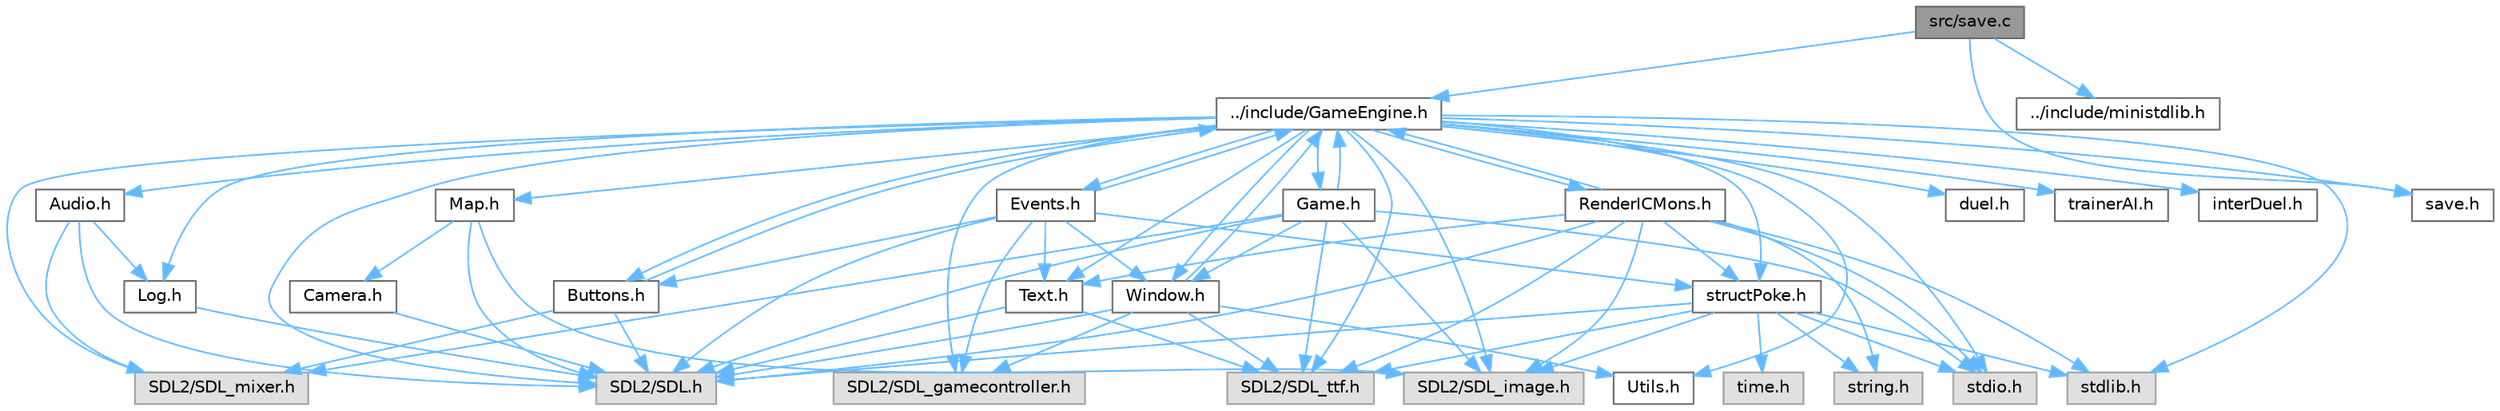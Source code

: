digraph "src/save.c"
{
 // LATEX_PDF_SIZE
  bgcolor="transparent";
  edge [fontname=Helvetica,fontsize=10,labelfontname=Helvetica,labelfontsize=10];
  node [fontname=Helvetica,fontsize=10,shape=box,height=0.2,width=0.4];
  Node1 [id="Node000001",label="src/save.c",height=0.2,width=0.4,color="gray40", fillcolor="grey60", style="filled", fontcolor="black",tooltip=" "];
  Node1 -> Node2 [id="edge74_Node000001_Node000002",color="steelblue1",style="solid",tooltip=" "];
  Node2 [id="Node000002",label="../include/GameEngine.h",height=0.2,width=0.4,color="grey40", fillcolor="white", style="filled",URL="$d7/d1f/GameEngine_8h.html",tooltip=" "];
  Node2 -> Node3 [id="edge75_Node000002_Node000003",color="steelblue1",style="solid",tooltip=" "];
  Node3 [id="Node000003",label="SDL2/SDL.h",height=0.2,width=0.4,color="grey60", fillcolor="#E0E0E0", style="filled",tooltip=" "];
  Node2 -> Node4 [id="edge76_Node000002_Node000004",color="steelblue1",style="solid",tooltip=" "];
  Node4 [id="Node000004",label="SDL2/SDL_mixer.h",height=0.2,width=0.4,color="grey60", fillcolor="#E0E0E0", style="filled",tooltip=" "];
  Node2 -> Node5 [id="edge77_Node000002_Node000005",color="steelblue1",style="solid",tooltip=" "];
  Node5 [id="Node000005",label="SDL2/SDL_image.h",height=0.2,width=0.4,color="grey60", fillcolor="#E0E0E0", style="filled",tooltip=" "];
  Node2 -> Node6 [id="edge78_Node000002_Node000006",color="steelblue1",style="solid",tooltip=" "];
  Node6 [id="Node000006",label="SDL2/SDL_ttf.h",height=0.2,width=0.4,color="grey60", fillcolor="#E0E0E0", style="filled",tooltip=" "];
  Node2 -> Node7 [id="edge79_Node000002_Node000007",color="steelblue1",style="solid",tooltip=" "];
  Node7 [id="Node000007",label="SDL2/SDL_gamecontroller.h",height=0.2,width=0.4,color="grey60", fillcolor="#E0E0E0", style="filled",tooltip=" "];
  Node2 -> Node8 [id="edge80_Node000002_Node000008",color="steelblue1",style="solid",tooltip=" "];
  Node8 [id="Node000008",label="stdio.h",height=0.2,width=0.4,color="grey60", fillcolor="#E0E0E0", style="filled",tooltip=" "];
  Node2 -> Node9 [id="edge81_Node000002_Node000009",color="steelblue1",style="solid",tooltip=" "];
  Node9 [id="Node000009",label="stdlib.h",height=0.2,width=0.4,color="grey60", fillcolor="#E0E0E0", style="filled",tooltip=" "];
  Node2 -> Node10 [id="edge82_Node000002_Node000010",color="steelblue1",style="solid",tooltip=" "];
  Node10 [id="Node000010",label="Log.h",height=0.2,width=0.4,color="grey40", fillcolor="white", style="filled",URL="$d1/d45/Log_8h.html",tooltip=" "];
  Node10 -> Node3 [id="edge83_Node000010_Node000003",color="steelblue1",style="solid",tooltip=" "];
  Node2 -> Node11 [id="edge84_Node000002_Node000011",color="steelblue1",style="solid",tooltip=" "];
  Node11 [id="Node000011",label="Audio.h",height=0.2,width=0.4,color="grey40", fillcolor="white", style="filled",URL="$d8/daa/Audio_8h.html",tooltip=" "];
  Node11 -> Node10 [id="edge85_Node000011_Node000010",color="steelblue1",style="solid",tooltip=" "];
  Node11 -> Node4 [id="edge86_Node000011_Node000004",color="steelblue1",style="solid",tooltip=" "];
  Node11 -> Node3 [id="edge87_Node000011_Node000003",color="steelblue1",style="solid",tooltip=" "];
  Node2 -> Node12 [id="edge88_Node000002_Node000012",color="steelblue1",style="solid",tooltip=" "];
  Node12 [id="Node000012",label="Buttons.h",height=0.2,width=0.4,color="grey40", fillcolor="white", style="filled",URL="$d3/d70/Buttons_8h.html",tooltip=" "];
  Node12 -> Node3 [id="edge89_Node000012_Node000003",color="steelblue1",style="solid",tooltip=" "];
  Node12 -> Node4 [id="edge90_Node000012_Node000004",color="steelblue1",style="solid",tooltip=" "];
  Node12 -> Node2 [id="edge91_Node000012_Node000002",color="steelblue1",style="solid",tooltip=" "];
  Node2 -> Node13 [id="edge92_Node000002_Node000013",color="steelblue1",style="solid",tooltip=" "];
  Node13 [id="Node000013",label="structPoke.h",height=0.2,width=0.4,color="grey40", fillcolor="white", style="filled",URL="$da/d71/structPoke_8h.html",tooltip=" "];
  Node13 -> Node8 [id="edge93_Node000013_Node000008",color="steelblue1",style="solid",tooltip=" "];
  Node13 -> Node9 [id="edge94_Node000013_Node000009",color="steelblue1",style="solid",tooltip=" "];
  Node13 -> Node14 [id="edge95_Node000013_Node000014",color="steelblue1",style="solid",tooltip=" "];
  Node14 [id="Node000014",label="time.h",height=0.2,width=0.4,color="grey60", fillcolor="#E0E0E0", style="filled",tooltip=" "];
  Node13 -> Node15 [id="edge96_Node000013_Node000015",color="steelblue1",style="solid",tooltip=" "];
  Node15 [id="Node000015",label="string.h",height=0.2,width=0.4,color="grey60", fillcolor="#E0E0E0", style="filled",tooltip=" "];
  Node13 -> Node3 [id="edge97_Node000013_Node000003",color="steelblue1",style="solid",tooltip=" "];
  Node13 -> Node5 [id="edge98_Node000013_Node000005",color="steelblue1",style="solid",tooltip=" "];
  Node13 -> Node6 [id="edge99_Node000013_Node000006",color="steelblue1",style="solid",tooltip=" "];
  Node2 -> Node16 [id="edge100_Node000002_Node000016",color="steelblue1",style="solid",tooltip=" "];
  Node16 [id="Node000016",label="duel.h",height=0.2,width=0.4,color="grey40", fillcolor="white", style="filled",URL="$d6/d8e/duel_8h.html",tooltip=" "];
  Node2 -> Node17 [id="edge101_Node000002_Node000017",color="steelblue1",style="solid",tooltip=" "];
  Node17 [id="Node000017",label="trainerAI.h",height=0.2,width=0.4,color="grey40", fillcolor="white", style="filled",URL="$df/d27/trainerAI_8h.html",tooltip=" "];
  Node2 -> Node18 [id="edge102_Node000002_Node000018",color="steelblue1",style="solid",tooltip=" "];
  Node18 [id="Node000018",label="save.h",height=0.2,width=0.4,color="grey40", fillcolor="white", style="filled",URL="$d5/d5e/save_8h.html",tooltip=" "];
  Node2 -> Node19 [id="edge103_Node000002_Node000019",color="steelblue1",style="solid",tooltip=" "];
  Node19 [id="Node000019",label="interDuel.h",height=0.2,width=0.4,color="grey40", fillcolor="white", style="filled",URL="$da/d1d/interDuel_8h.html",tooltip=" "];
  Node2 -> Node20 [id="edge104_Node000002_Node000020",color="steelblue1",style="solid",tooltip=" "];
  Node20 [id="Node000020",label="Utils.h",height=0.2,width=0.4,color="grey40", fillcolor="white", style="filled",URL="$d9/ded/Utils_8h.html",tooltip=" "];
  Node2 -> Node21 [id="edge105_Node000002_Node000021",color="steelblue1",style="solid",tooltip=" "];
  Node21 [id="Node000021",label="Text.h",height=0.2,width=0.4,color="grey40", fillcolor="white", style="filled",URL="$d6/d35/Text_8h.html",tooltip=" "];
  Node21 -> Node3 [id="edge106_Node000021_Node000003",color="steelblue1",style="solid",tooltip=" "];
  Node21 -> Node6 [id="edge107_Node000021_Node000006",color="steelblue1",style="solid",tooltip=" "];
  Node2 -> Node22 [id="edge108_Node000002_Node000022",color="steelblue1",style="solid",tooltip=" "];
  Node22 [id="Node000022",label="Window.h",height=0.2,width=0.4,color="grey40", fillcolor="white", style="filled",URL="$d3/ded/Window_8h.html",tooltip=" "];
  Node22 -> Node3 [id="edge109_Node000022_Node000003",color="steelblue1",style="solid",tooltip=" "];
  Node22 -> Node6 [id="edge110_Node000022_Node000006",color="steelblue1",style="solid",tooltip=" "];
  Node22 -> Node7 [id="edge111_Node000022_Node000007",color="steelblue1",style="solid",tooltip=" "];
  Node22 -> Node2 [id="edge112_Node000022_Node000002",color="steelblue1",style="solid",tooltip=" "];
  Node22 -> Node20 [id="edge113_Node000022_Node000020",color="steelblue1",style="solid",tooltip=" "];
  Node2 -> Node23 [id="edge114_Node000002_Node000023",color="steelblue1",style="solid",tooltip=" "];
  Node23 [id="Node000023",label="Map.h",height=0.2,width=0.4,color="grey40", fillcolor="white", style="filled",URL="$df/d79/Map_8h.html",tooltip=" "];
  Node23 -> Node3 [id="edge115_Node000023_Node000003",color="steelblue1",style="solid",tooltip=" "];
  Node23 -> Node5 [id="edge116_Node000023_Node000005",color="steelblue1",style="solid",tooltip=" "];
  Node23 -> Node24 [id="edge117_Node000023_Node000024",color="steelblue1",style="solid",tooltip=" "];
  Node24 [id="Node000024",label="Camera.h",height=0.2,width=0.4,color="grey40", fillcolor="white", style="filled",URL="$dd/de4/Camera_8h.html",tooltip=" "];
  Node24 -> Node3 [id="edge118_Node000024_Node000003",color="steelblue1",style="solid",tooltip=" "];
  Node2 -> Node25 [id="edge119_Node000002_Node000025",color="steelblue1",style="solid",tooltip=" "];
  Node25 [id="Node000025",label="Game.h",height=0.2,width=0.4,color="grey40", fillcolor="white", style="filled",URL="$d3/d5f/Game_8h.html",tooltip=" "];
  Node25 -> Node3 [id="edge120_Node000025_Node000003",color="steelblue1",style="solid",tooltip=" "];
  Node25 -> Node4 [id="edge121_Node000025_Node000004",color="steelblue1",style="solid",tooltip=" "];
  Node25 -> Node5 [id="edge122_Node000025_Node000005",color="steelblue1",style="solid",tooltip=" "];
  Node25 -> Node6 [id="edge123_Node000025_Node000006",color="steelblue1",style="solid",tooltip=" "];
  Node25 -> Node8 [id="edge124_Node000025_Node000008",color="steelblue1",style="solid",tooltip=" "];
  Node25 -> Node22 [id="edge125_Node000025_Node000022",color="steelblue1",style="solid",tooltip=" "];
  Node25 -> Node2 [id="edge126_Node000025_Node000002",color="steelblue1",style="solid",tooltip=" "];
  Node2 -> Node26 [id="edge127_Node000002_Node000026",color="steelblue1",style="solid",tooltip=" "];
  Node26 [id="Node000026",label="Events.h",height=0.2,width=0.4,color="grey40", fillcolor="white", style="filled",URL="$d0/dbb/Events_8h.html",tooltip=" "];
  Node26 -> Node2 [id="edge128_Node000026_Node000002",color="steelblue1",style="solid",tooltip=" "];
  Node26 -> Node22 [id="edge129_Node000026_Node000022",color="steelblue1",style="solid",tooltip=" "];
  Node26 -> Node12 [id="edge130_Node000026_Node000012",color="steelblue1",style="solid",tooltip=" "];
  Node26 -> Node21 [id="edge131_Node000026_Node000021",color="steelblue1",style="solid",tooltip=" "];
  Node26 -> Node13 [id="edge132_Node000026_Node000013",color="steelblue1",style="solid",tooltip=" "];
  Node26 -> Node3 [id="edge133_Node000026_Node000003",color="steelblue1",style="solid",tooltip=" "];
  Node26 -> Node7 [id="edge134_Node000026_Node000007",color="steelblue1",style="solid",tooltip=" "];
  Node2 -> Node27 [id="edge135_Node000002_Node000027",color="steelblue1",style="solid",tooltip=" "];
  Node27 [id="Node000027",label="RenderICMons.h",height=0.2,width=0.4,color="grey40", fillcolor="white", style="filled",URL="$d2/d98/RenderICMons_8h.html",tooltip=" "];
  Node27 -> Node3 [id="edge136_Node000027_Node000003",color="steelblue1",style="solid",tooltip=" "];
  Node27 -> Node5 [id="edge137_Node000027_Node000005",color="steelblue1",style="solid",tooltip=" "];
  Node27 -> Node6 [id="edge138_Node000027_Node000006",color="steelblue1",style="solid",tooltip=" "];
  Node27 -> Node8 [id="edge139_Node000027_Node000008",color="steelblue1",style="solid",tooltip=" "];
  Node27 -> Node9 [id="edge140_Node000027_Node000009",color="steelblue1",style="solid",tooltip=" "];
  Node27 -> Node15 [id="edge141_Node000027_Node000015",color="steelblue1",style="solid",tooltip=" "];
  Node27 -> Node2 [id="edge142_Node000027_Node000002",color="steelblue1",style="solid",tooltip=" "];
  Node27 -> Node21 [id="edge143_Node000027_Node000021",color="steelblue1",style="solid",tooltip=" "];
  Node27 -> Node13 [id="edge144_Node000027_Node000013",color="steelblue1",style="solid",tooltip=" "];
  Node1 -> Node28 [id="edge145_Node000001_Node000028",color="steelblue1",style="solid",tooltip=" "];
  Node28 [id="Node000028",label="../include/ministdlib.h",height=0.2,width=0.4,color="grey40", fillcolor="white", style="filled",URL="$d4/da0/ministdlib_8h.html",tooltip=" "];
  Node1 -> Node18 [id="edge146_Node000001_Node000018",color="steelblue1",style="solid",tooltip=" "];
}
